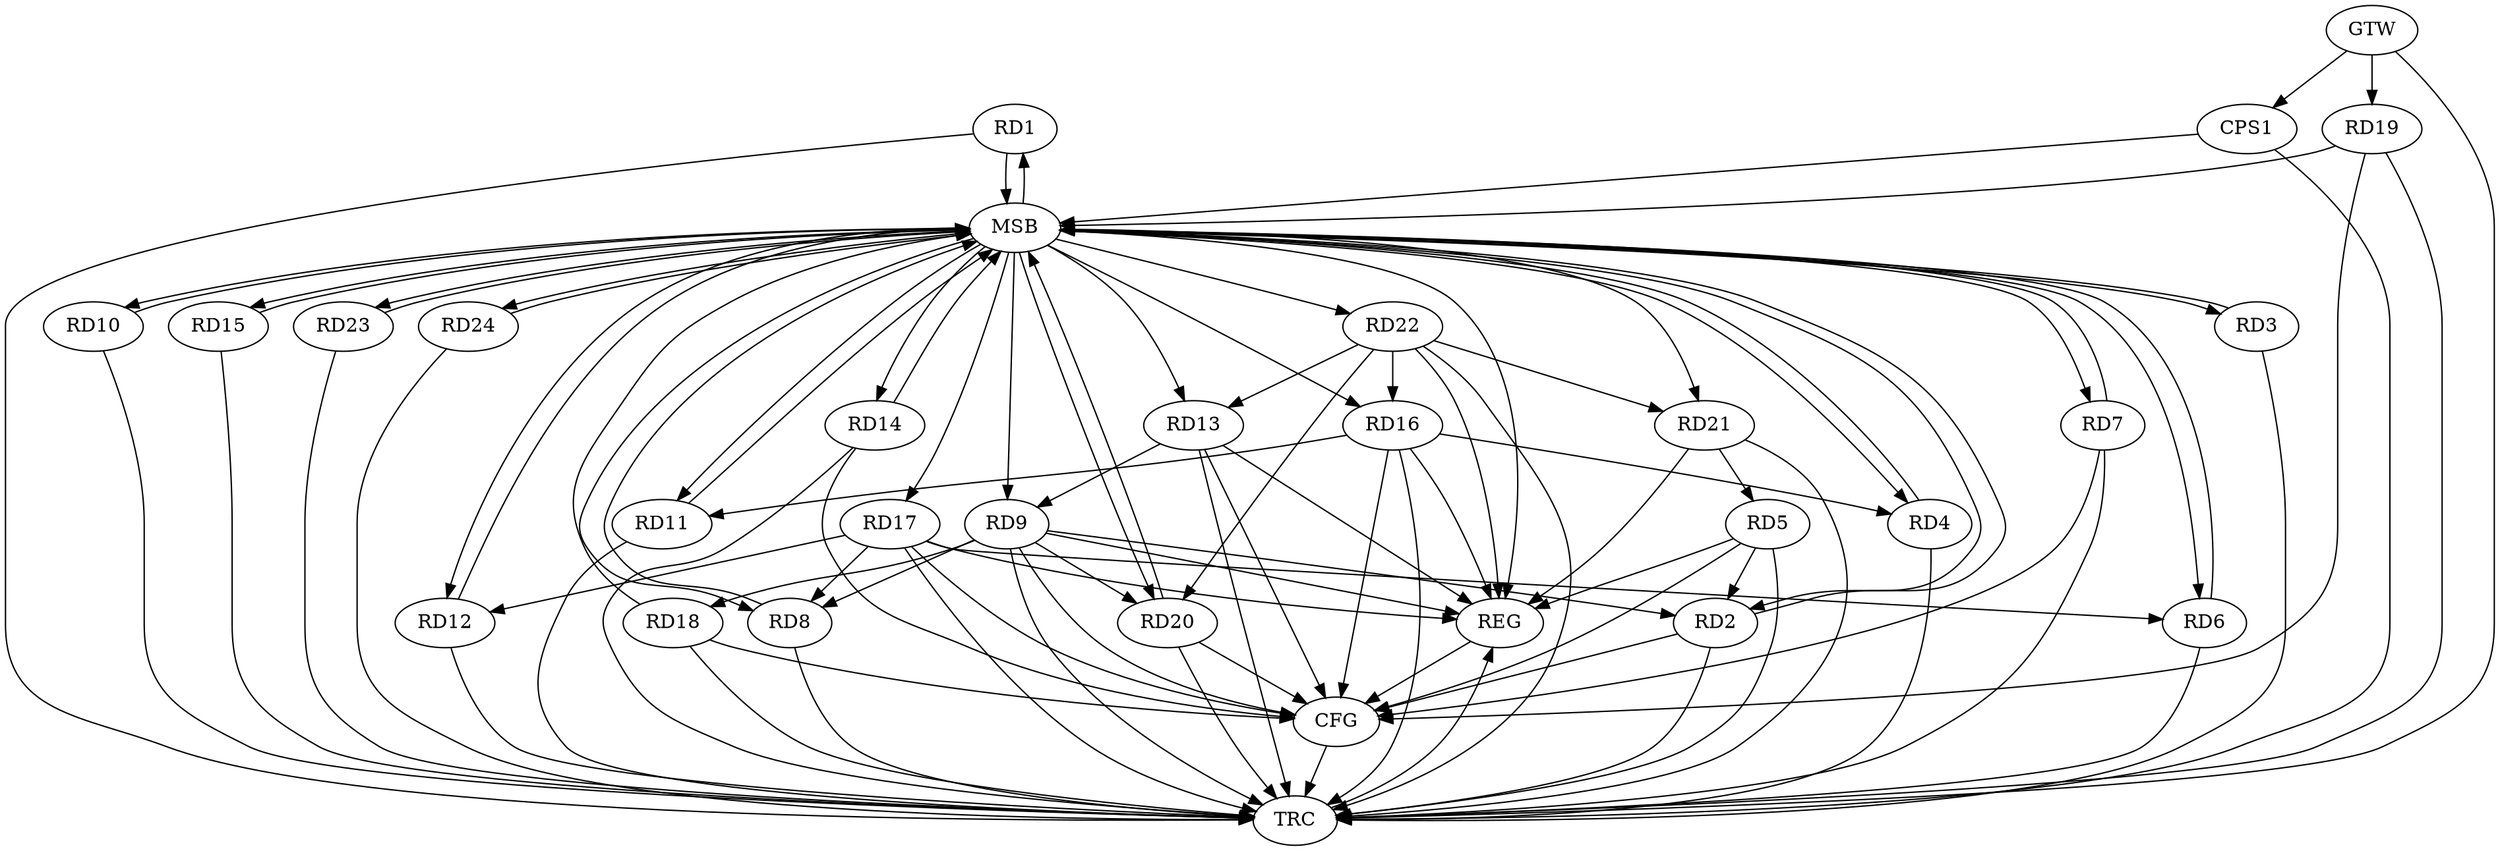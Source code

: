 strict digraph G {
  RD1 [ label="RD1" ];
  RD2 [ label="RD2" ];
  RD3 [ label="RD3" ];
  RD4 [ label="RD4" ];
  RD5 [ label="RD5" ];
  RD6 [ label="RD6" ];
  RD7 [ label="RD7" ];
  RD8 [ label="RD8" ];
  RD9 [ label="RD9" ];
  RD10 [ label="RD10" ];
  RD11 [ label="RD11" ];
  RD12 [ label="RD12" ];
  RD13 [ label="RD13" ];
  RD14 [ label="RD14" ];
  RD15 [ label="RD15" ];
  RD16 [ label="RD16" ];
  RD17 [ label="RD17" ];
  RD18 [ label="RD18" ];
  RD19 [ label="RD19" ];
  RD20 [ label="RD20" ];
  RD21 [ label="RD21" ];
  RD22 [ label="RD22" ];
  RD23 [ label="RD23" ];
  RD24 [ label="RD24" ];
  CPS1 [ label="CPS1" ];
  GTW [ label="GTW" ];
  REG [ label="REG" ];
  MSB [ label="MSB" ];
  CFG [ label="CFG" ];
  TRC [ label="TRC" ];
  RD5 -> RD2;
  RD9 -> RD2;
  RD16 -> RD4;
  RD21 -> RD5;
  RD17 -> RD6;
  RD9 -> RD8;
  RD17 -> RD8;
  RD13 -> RD9;
  RD9 -> RD18;
  RD9 -> RD20;
  RD16 -> RD11;
  RD17 -> RD12;
  RD22 -> RD13;
  RD22 -> RD16;
  RD22 -> RD20;
  RD22 -> RD21;
  GTW -> RD19;
  GTW -> CPS1;
  RD5 -> REG;
  RD9 -> REG;
  RD13 -> REG;
  RD16 -> REG;
  RD17 -> REG;
  RD21 -> REG;
  RD22 -> REG;
  RD1 -> MSB;
  MSB -> RD11;
  MSB -> RD12;
  MSB -> REG;
  RD2 -> MSB;
  RD3 -> MSB;
  MSB -> RD23;
  RD4 -> MSB;
  MSB -> RD1;
  MSB -> RD7;
  MSB -> RD9;
  MSB -> RD14;
  MSB -> RD17;
  RD6 -> MSB;
  RD7 -> MSB;
  MSB -> RD2;
  MSB -> RD24;
  RD8 -> MSB;
  MSB -> RD16;
  RD10 -> MSB;
  RD11 -> MSB;
  MSB -> RD15;
  MSB -> RD20;
  MSB -> RD21;
  RD12 -> MSB;
  RD14 -> MSB;
  MSB -> RD3;
  MSB -> RD4;
  MSB -> RD8;
  MSB -> RD13;
  MSB -> RD22;
  RD15 -> MSB;
  RD18 -> MSB;
  RD19 -> MSB;
  RD20 -> MSB;
  RD23 -> MSB;
  RD24 -> MSB;
  CPS1 -> MSB;
  MSB -> RD6;
  MSB -> RD10;
  RD14 -> CFG;
  RD9 -> CFG;
  RD20 -> CFG;
  RD5 -> CFG;
  RD13 -> CFG;
  RD16 -> CFG;
  RD19 -> CFG;
  RD17 -> CFG;
  RD2 -> CFG;
  RD7 -> CFG;
  RD18 -> CFG;
  REG -> CFG;
  RD1 -> TRC;
  RD2 -> TRC;
  RD3 -> TRC;
  RD4 -> TRC;
  RD5 -> TRC;
  RD6 -> TRC;
  RD7 -> TRC;
  RD8 -> TRC;
  RD9 -> TRC;
  RD10 -> TRC;
  RD11 -> TRC;
  RD12 -> TRC;
  RD13 -> TRC;
  RD14 -> TRC;
  RD15 -> TRC;
  RD16 -> TRC;
  RD17 -> TRC;
  RD18 -> TRC;
  RD19 -> TRC;
  RD20 -> TRC;
  RD21 -> TRC;
  RD22 -> TRC;
  RD23 -> TRC;
  RD24 -> TRC;
  CPS1 -> TRC;
  GTW -> TRC;
  CFG -> TRC;
  TRC -> REG;
}
